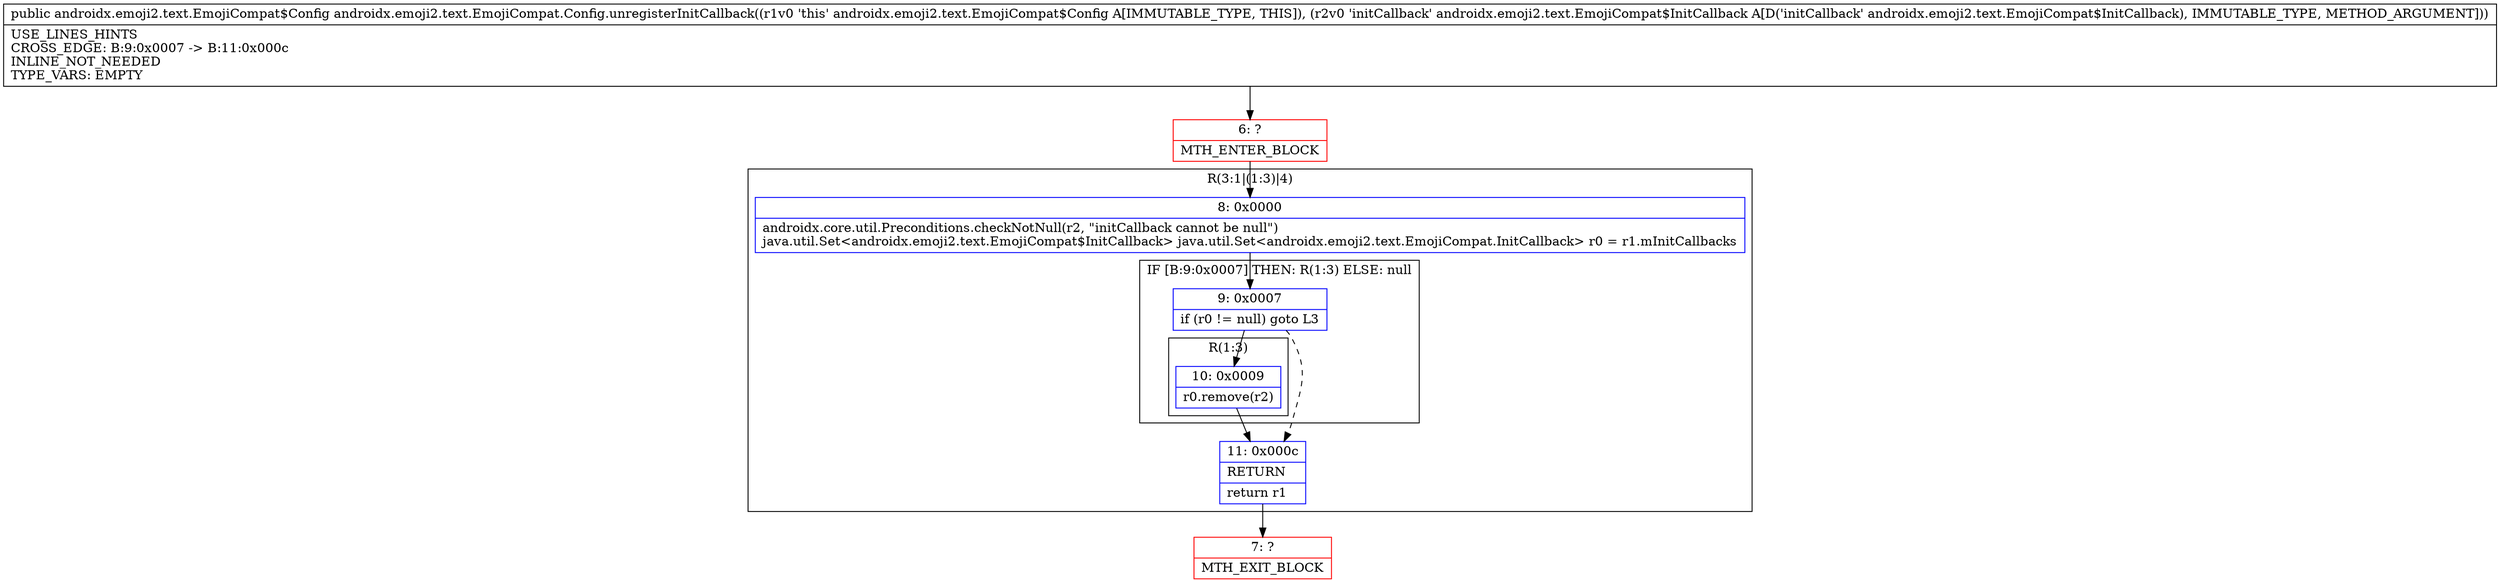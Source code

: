 digraph "CFG forandroidx.emoji2.text.EmojiCompat.Config.unregisterInitCallback(Landroidx\/emoji2\/text\/EmojiCompat$InitCallback;)Landroidx\/emoji2\/text\/EmojiCompat$Config;" {
subgraph cluster_Region_1511595371 {
label = "R(3:1|(1:3)|4)";
node [shape=record,color=blue];
Node_8 [shape=record,label="{8\:\ 0x0000|androidx.core.util.Preconditions.checkNotNull(r2, \"initCallback cannot be null\")\ljava.util.Set\<androidx.emoji2.text.EmojiCompat$InitCallback\> java.util.Set\<androidx.emoji2.text.EmojiCompat.InitCallback\> r0 = r1.mInitCallbacks\l}"];
subgraph cluster_IfRegion_1696087267 {
label = "IF [B:9:0x0007] THEN: R(1:3) ELSE: null";
node [shape=record,color=blue];
Node_9 [shape=record,label="{9\:\ 0x0007|if (r0 != null) goto L3\l}"];
subgraph cluster_Region_2034826755 {
label = "R(1:3)";
node [shape=record,color=blue];
Node_10 [shape=record,label="{10\:\ 0x0009|r0.remove(r2)\l}"];
}
}
Node_11 [shape=record,label="{11\:\ 0x000c|RETURN\l|return r1\l}"];
}
Node_6 [shape=record,color=red,label="{6\:\ ?|MTH_ENTER_BLOCK\l}"];
Node_7 [shape=record,color=red,label="{7\:\ ?|MTH_EXIT_BLOCK\l}"];
MethodNode[shape=record,label="{public androidx.emoji2.text.EmojiCompat$Config androidx.emoji2.text.EmojiCompat.Config.unregisterInitCallback((r1v0 'this' androidx.emoji2.text.EmojiCompat$Config A[IMMUTABLE_TYPE, THIS]), (r2v0 'initCallback' androidx.emoji2.text.EmojiCompat$InitCallback A[D('initCallback' androidx.emoji2.text.EmojiCompat$InitCallback), IMMUTABLE_TYPE, METHOD_ARGUMENT]))  | USE_LINES_HINTS\lCROSS_EDGE: B:9:0x0007 \-\> B:11:0x000c\lINLINE_NOT_NEEDED\lTYPE_VARS: EMPTY\l}"];
MethodNode -> Node_6;Node_8 -> Node_9;
Node_9 -> Node_10;
Node_9 -> Node_11[style=dashed];
Node_10 -> Node_11;
Node_11 -> Node_7;
Node_6 -> Node_8;
}

